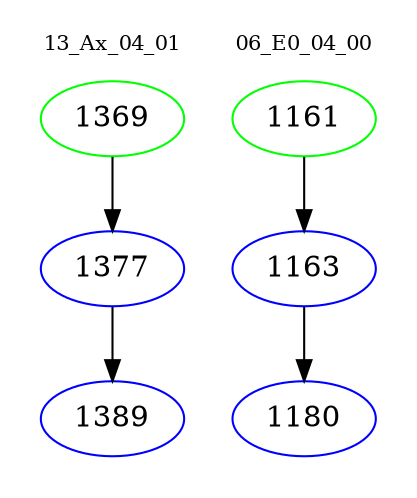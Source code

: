 digraph{
subgraph cluster_0 {
color = white
label = "13_Ax_04_01";
fontsize=10;
T0_1369 [label="1369", color="green"]
T0_1369 -> T0_1377 [color="black"]
T0_1377 [label="1377", color="blue"]
T0_1377 -> T0_1389 [color="black"]
T0_1389 [label="1389", color="blue"]
}
subgraph cluster_1 {
color = white
label = "06_E0_04_00";
fontsize=10;
T1_1161 [label="1161", color="green"]
T1_1161 -> T1_1163 [color="black"]
T1_1163 [label="1163", color="blue"]
T1_1163 -> T1_1180 [color="black"]
T1_1180 [label="1180", color="blue"]
}
}
